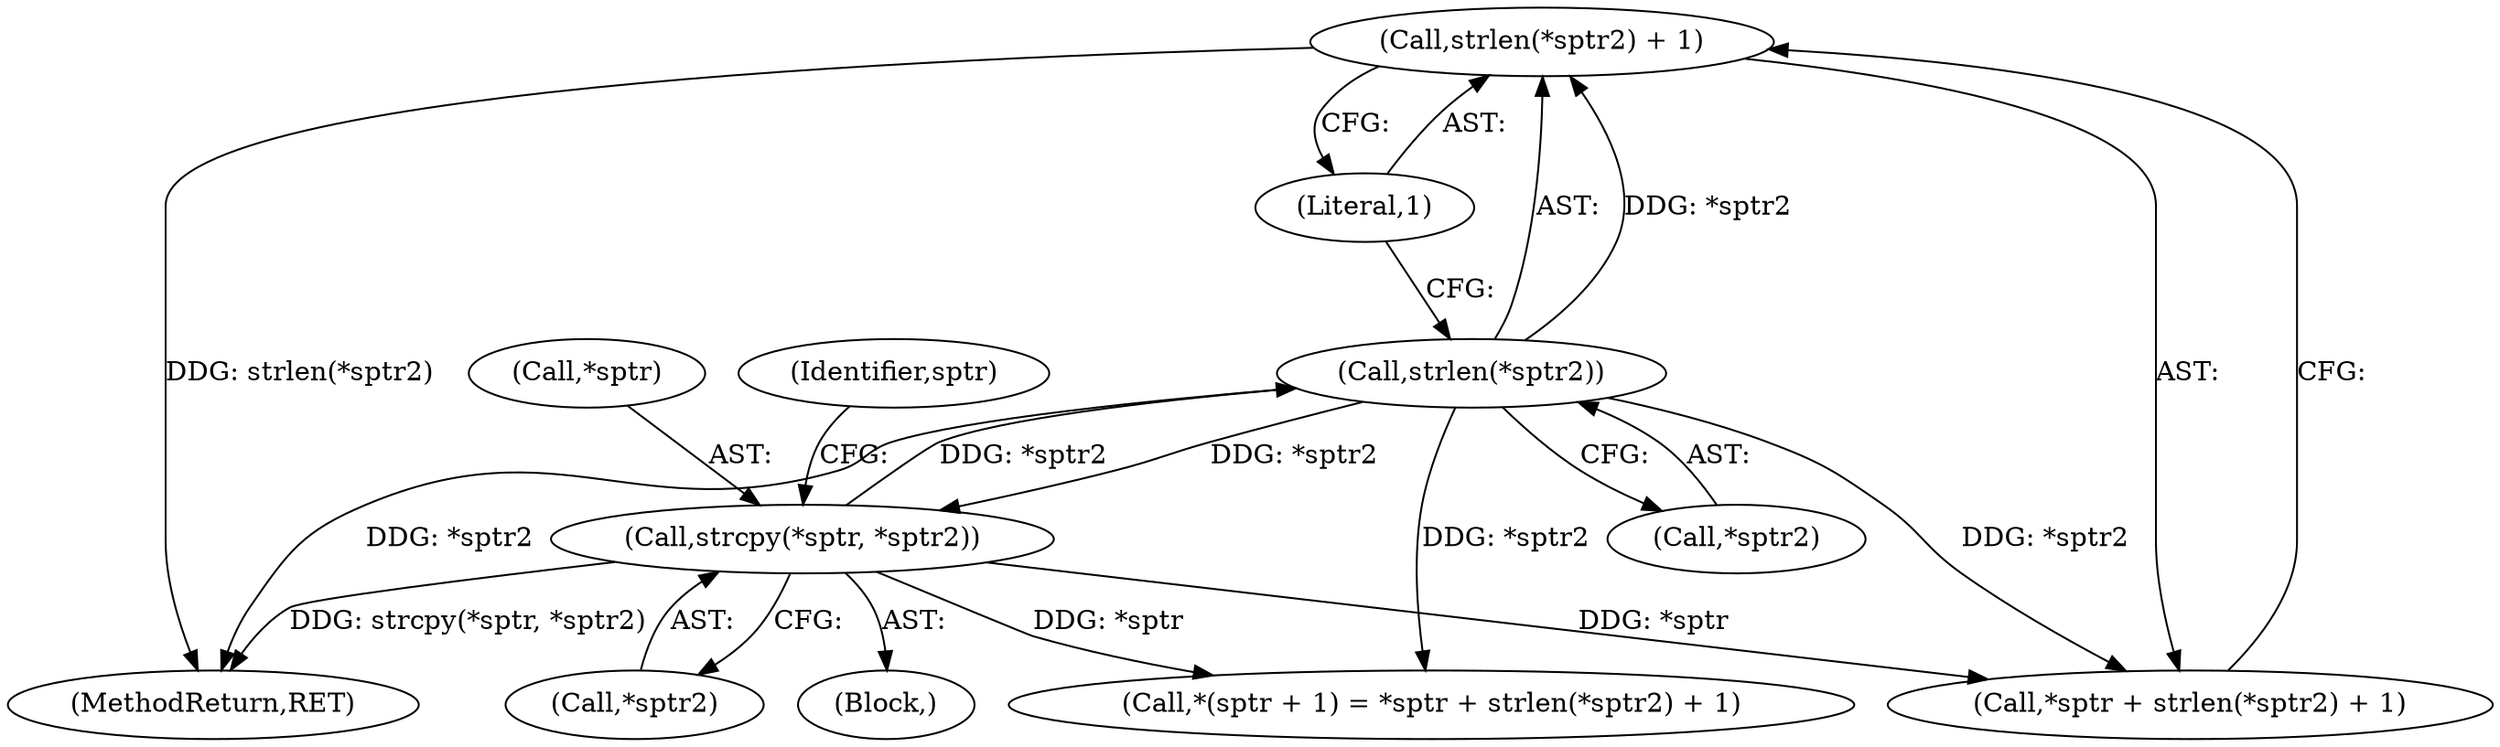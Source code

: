 digraph "0_libXpm_d1167418f0fd02a27f617ec5afd6db053afbe185@API" {
"1000503" [label="(Call,strlen(*sptr2) + 1)"];
"1000504" [label="(Call,strlen(*sptr2))"];
"1000490" [label="(Call,strcpy(*sptr, *sptr2))"];
"1000507" [label="(Literal,1)"];
"1000609" [label="(MethodReturn,RET)"];
"1000490" [label="(Call,strcpy(*sptr, *sptr2))"];
"1000493" [label="(Call,*sptr2)"];
"1000505" [label="(Call,*sptr2)"];
"1000503" [label="(Call,strlen(*sptr2) + 1)"];
"1000504" [label="(Call,strlen(*sptr2))"];
"1000491" [label="(Call,*sptr)"];
"1000500" [label="(Call,*sptr + strlen(*sptr2) + 1)"];
"1000498" [label="(Identifier,sptr)"];
"1000495" [label="(Call,*(sptr + 1) = *sptr + strlen(*sptr2) + 1)"];
"1000489" [label="(Block,)"];
"1000503" -> "1000500"  [label="AST: "];
"1000503" -> "1000507"  [label="CFG: "];
"1000504" -> "1000503"  [label="AST: "];
"1000507" -> "1000503"  [label="AST: "];
"1000500" -> "1000503"  [label="CFG: "];
"1000503" -> "1000609"  [label="DDG: strlen(*sptr2)"];
"1000504" -> "1000503"  [label="DDG: *sptr2"];
"1000504" -> "1000505"  [label="CFG: "];
"1000505" -> "1000504"  [label="AST: "];
"1000507" -> "1000504"  [label="CFG: "];
"1000504" -> "1000609"  [label="DDG: *sptr2"];
"1000504" -> "1000490"  [label="DDG: *sptr2"];
"1000504" -> "1000495"  [label="DDG: *sptr2"];
"1000504" -> "1000500"  [label="DDG: *sptr2"];
"1000490" -> "1000504"  [label="DDG: *sptr2"];
"1000490" -> "1000489"  [label="AST: "];
"1000490" -> "1000493"  [label="CFG: "];
"1000491" -> "1000490"  [label="AST: "];
"1000493" -> "1000490"  [label="AST: "];
"1000498" -> "1000490"  [label="CFG: "];
"1000490" -> "1000609"  [label="DDG: strcpy(*sptr, *sptr2)"];
"1000490" -> "1000495"  [label="DDG: *sptr"];
"1000490" -> "1000500"  [label="DDG: *sptr"];
}
